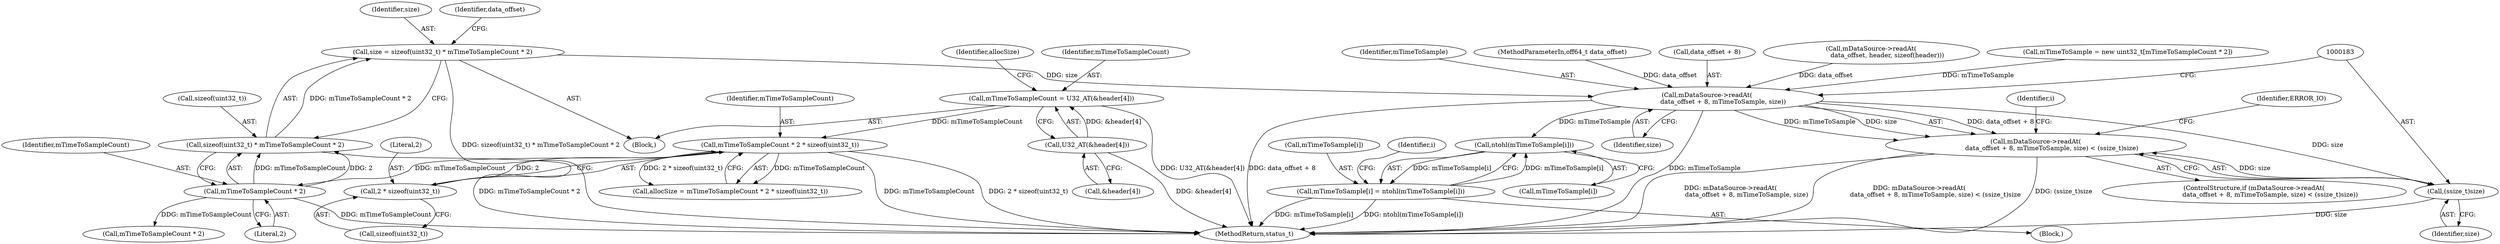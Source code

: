 digraph "1_Android_cf1581c66c2ad8c5b1aaca2e43e350cf5974f46d_1@API" {
"1000166" [label="(Call,size = sizeof(uint32_t) * mTimeToSampleCount * 2)"];
"1000168" [label="(Call,sizeof(uint32_t) * mTimeToSampleCount * 2)"];
"1000171" [label="(Call,mTimeToSampleCount * 2)"];
"1000148" [label="(Call,mTimeToSampleCount * 2 * sizeof(uint32_t))"];
"1000138" [label="(Call,mTimeToSampleCount = U32_AT(&header[4]))"];
"1000140" [label="(Call,U32_AT(&header[4]))"];
"1000150" [label="(Call,2 * sizeof(uint32_t))"];
"1000176" [label="(Call,mDataSource->readAt(\n                data_offset + 8, mTimeToSample, size))"];
"1000175" [label="(Call,mDataSource->readAt(\n                data_offset + 8, mTimeToSample, size) < (ssize_t)size)"];
"1000182" [label="(Call,(ssize_t)size)"];
"1000205" [label="(Call,ntohl(mTimeToSample[i]))"];
"1000201" [label="(Call,mTimeToSample[i] = ntohl(mTimeToSample[i]))"];
"1000150" [label="(Call,2 * sizeof(uint32_t))"];
"1000171" [label="(Call,mTimeToSampleCount * 2)"];
"1000149" [label="(Identifier,mTimeToSampleCount)"];
"1000176" [label="(Call,mDataSource->readAt(\n                data_offset + 8, mTimeToSample, size))"];
"1000141" [label="(Call,&header[4])"];
"1000151" [label="(Literal,2)"];
"1000211" [label="(MethodReturn,status_t)"];
"1000147" [label="(Identifier,allocSize)"];
"1000146" [label="(Call,allocSize = mTimeToSampleCount * 2 * sizeof(uint32_t))"];
"1000167" [label="(Identifier,size)"];
"1000201" [label="(Call,mTimeToSample[i] = ntohl(mTimeToSample[i]))"];
"1000202" [label="(Call,mTimeToSample[i])"];
"1000184" [label="(Identifier,size)"];
"1000152" [label="(Call,sizeof(uint32_t))"];
"1000180" [label="(Identifier,mTimeToSample)"];
"1000101" [label="(MethodParameterIn,off64_t data_offset)"];
"1000175" [label="(Call,mDataSource->readAt(\n                data_offset + 8, mTimeToSample, size) < (ssize_t)size)"];
"1000177" [label="(Call,data_offset + 8)"];
"1000118" [label="(Call,mDataSource->readAt(\n                data_offset, header, sizeof(header)))"];
"1000178" [label="(Identifier,data_offset)"];
"1000195" [label="(Call,mTimeToSampleCount * 2)"];
"1000139" [label="(Identifier,mTimeToSampleCount)"];
"1000182" [label="(Call,(ssize_t)size)"];
"1000181" [label="(Identifier,size)"];
"1000161" [label="(Call,mTimeToSample = new uint32_t[mTimeToSampleCount * 2])"];
"1000191" [label="(Identifier,i)"];
"1000166" [label="(Call,size = sizeof(uint32_t) * mTimeToSampleCount * 2)"];
"1000187" [label="(Identifier,ERROR_IO)"];
"1000148" [label="(Call,mTimeToSampleCount * 2 * sizeof(uint32_t))"];
"1000200" [label="(Block,)"];
"1000173" [label="(Literal,2)"];
"1000138" [label="(Call,mTimeToSampleCount = U32_AT(&header[4]))"];
"1000199" [label="(Identifier,i)"];
"1000169" [label="(Call,sizeof(uint32_t))"];
"1000140" [label="(Call,U32_AT(&header[4]))"];
"1000172" [label="(Identifier,mTimeToSampleCount)"];
"1000206" [label="(Call,mTimeToSample[i])"];
"1000103" [label="(Block,)"];
"1000205" [label="(Call,ntohl(mTimeToSample[i]))"];
"1000168" [label="(Call,sizeof(uint32_t) * mTimeToSampleCount * 2)"];
"1000174" [label="(ControlStructure,if (mDataSource->readAt(\n                data_offset + 8, mTimeToSample, size) < (ssize_t)size))"];
"1000166" -> "1000103"  [label="AST: "];
"1000166" -> "1000168"  [label="CFG: "];
"1000167" -> "1000166"  [label="AST: "];
"1000168" -> "1000166"  [label="AST: "];
"1000178" -> "1000166"  [label="CFG: "];
"1000166" -> "1000211"  [label="DDG: sizeof(uint32_t) * mTimeToSampleCount * 2"];
"1000168" -> "1000166"  [label="DDG: mTimeToSampleCount * 2"];
"1000166" -> "1000176"  [label="DDG: size"];
"1000168" -> "1000171"  [label="CFG: "];
"1000169" -> "1000168"  [label="AST: "];
"1000171" -> "1000168"  [label="AST: "];
"1000168" -> "1000211"  [label="DDG: mTimeToSampleCount * 2"];
"1000171" -> "1000168"  [label="DDG: mTimeToSampleCount"];
"1000171" -> "1000168"  [label="DDG: 2"];
"1000171" -> "1000173"  [label="CFG: "];
"1000172" -> "1000171"  [label="AST: "];
"1000173" -> "1000171"  [label="AST: "];
"1000171" -> "1000211"  [label="DDG: mTimeToSampleCount"];
"1000148" -> "1000171"  [label="DDG: mTimeToSampleCount"];
"1000171" -> "1000195"  [label="DDG: mTimeToSampleCount"];
"1000148" -> "1000146"  [label="AST: "];
"1000148" -> "1000150"  [label="CFG: "];
"1000149" -> "1000148"  [label="AST: "];
"1000150" -> "1000148"  [label="AST: "];
"1000146" -> "1000148"  [label="CFG: "];
"1000148" -> "1000211"  [label="DDG: mTimeToSampleCount"];
"1000148" -> "1000211"  [label="DDG: 2 * sizeof(uint32_t)"];
"1000148" -> "1000146"  [label="DDG: mTimeToSampleCount"];
"1000148" -> "1000146"  [label="DDG: 2 * sizeof(uint32_t)"];
"1000138" -> "1000148"  [label="DDG: mTimeToSampleCount"];
"1000150" -> "1000148"  [label="DDG: 2"];
"1000138" -> "1000103"  [label="AST: "];
"1000138" -> "1000140"  [label="CFG: "];
"1000139" -> "1000138"  [label="AST: "];
"1000140" -> "1000138"  [label="AST: "];
"1000147" -> "1000138"  [label="CFG: "];
"1000138" -> "1000211"  [label="DDG: U32_AT(&header[4])"];
"1000140" -> "1000138"  [label="DDG: &header[4]"];
"1000140" -> "1000141"  [label="CFG: "];
"1000141" -> "1000140"  [label="AST: "];
"1000140" -> "1000211"  [label="DDG: &header[4]"];
"1000150" -> "1000152"  [label="CFG: "];
"1000151" -> "1000150"  [label="AST: "];
"1000152" -> "1000150"  [label="AST: "];
"1000176" -> "1000175"  [label="AST: "];
"1000176" -> "1000181"  [label="CFG: "];
"1000177" -> "1000176"  [label="AST: "];
"1000180" -> "1000176"  [label="AST: "];
"1000181" -> "1000176"  [label="AST: "];
"1000183" -> "1000176"  [label="CFG: "];
"1000176" -> "1000211"  [label="DDG: mTimeToSample"];
"1000176" -> "1000211"  [label="DDG: data_offset + 8"];
"1000176" -> "1000175"  [label="DDG: data_offset + 8"];
"1000176" -> "1000175"  [label="DDG: mTimeToSample"];
"1000176" -> "1000175"  [label="DDG: size"];
"1000118" -> "1000176"  [label="DDG: data_offset"];
"1000101" -> "1000176"  [label="DDG: data_offset"];
"1000161" -> "1000176"  [label="DDG: mTimeToSample"];
"1000176" -> "1000182"  [label="DDG: size"];
"1000176" -> "1000205"  [label="DDG: mTimeToSample"];
"1000175" -> "1000174"  [label="AST: "];
"1000175" -> "1000182"  [label="CFG: "];
"1000182" -> "1000175"  [label="AST: "];
"1000187" -> "1000175"  [label="CFG: "];
"1000191" -> "1000175"  [label="CFG: "];
"1000175" -> "1000211"  [label="DDG: (ssize_t)size"];
"1000175" -> "1000211"  [label="DDG: mDataSource->readAt(\n                data_offset + 8, mTimeToSample, size)"];
"1000175" -> "1000211"  [label="DDG: mDataSource->readAt(\n                data_offset + 8, mTimeToSample, size) < (ssize_t)size"];
"1000182" -> "1000175"  [label="DDG: size"];
"1000182" -> "1000184"  [label="CFG: "];
"1000183" -> "1000182"  [label="AST: "];
"1000184" -> "1000182"  [label="AST: "];
"1000182" -> "1000211"  [label="DDG: size"];
"1000205" -> "1000201"  [label="AST: "];
"1000205" -> "1000206"  [label="CFG: "];
"1000206" -> "1000205"  [label="AST: "];
"1000201" -> "1000205"  [label="CFG: "];
"1000205" -> "1000201"  [label="DDG: mTimeToSample[i]"];
"1000201" -> "1000205"  [label="DDG: mTimeToSample[i]"];
"1000201" -> "1000200"  [label="AST: "];
"1000202" -> "1000201"  [label="AST: "];
"1000199" -> "1000201"  [label="CFG: "];
"1000201" -> "1000211"  [label="DDG: ntohl(mTimeToSample[i])"];
"1000201" -> "1000211"  [label="DDG: mTimeToSample[i]"];
}
